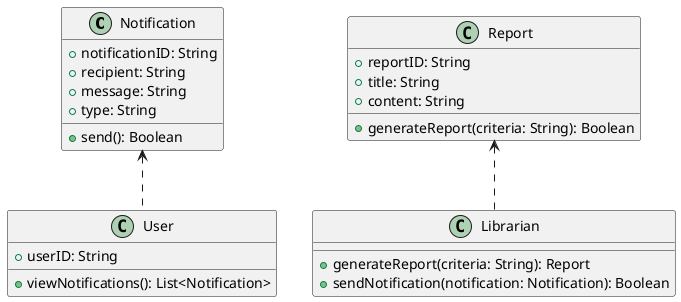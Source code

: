 @startuml
class Notification {
  + notificationID: String
  + recipient: String
  + message: String
  + type: String
  + send(): Boolean
}

class Report {
  + reportID: String
  + title: String
  + content: String
  + generateReport(criteria: String): Boolean
}

class User {
  + userID: String
  + viewNotifications(): List<Notification>
}

class Librarian {
  + generateReport(criteria: String): Report
  + sendNotification(notification: Notification): Boolean
}

Notification <.. User
Report <.. Librarian
@enduml
